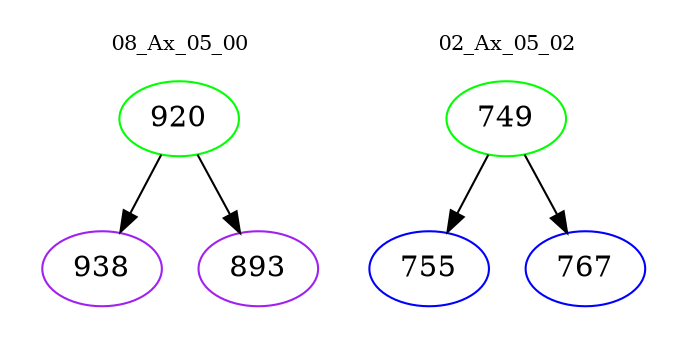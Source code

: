 digraph{
subgraph cluster_0 {
color = white
label = "08_Ax_05_00";
fontsize=10;
T0_920 [label="920", color="green"]
T0_920 -> T0_938 [color="black"]
T0_938 [label="938", color="purple"]
T0_920 -> T0_893 [color="black"]
T0_893 [label="893", color="purple"]
}
subgraph cluster_1 {
color = white
label = "02_Ax_05_02";
fontsize=10;
T1_749 [label="749", color="green"]
T1_749 -> T1_755 [color="black"]
T1_755 [label="755", color="blue"]
T1_749 -> T1_767 [color="black"]
T1_767 [label="767", color="blue"]
}
}
